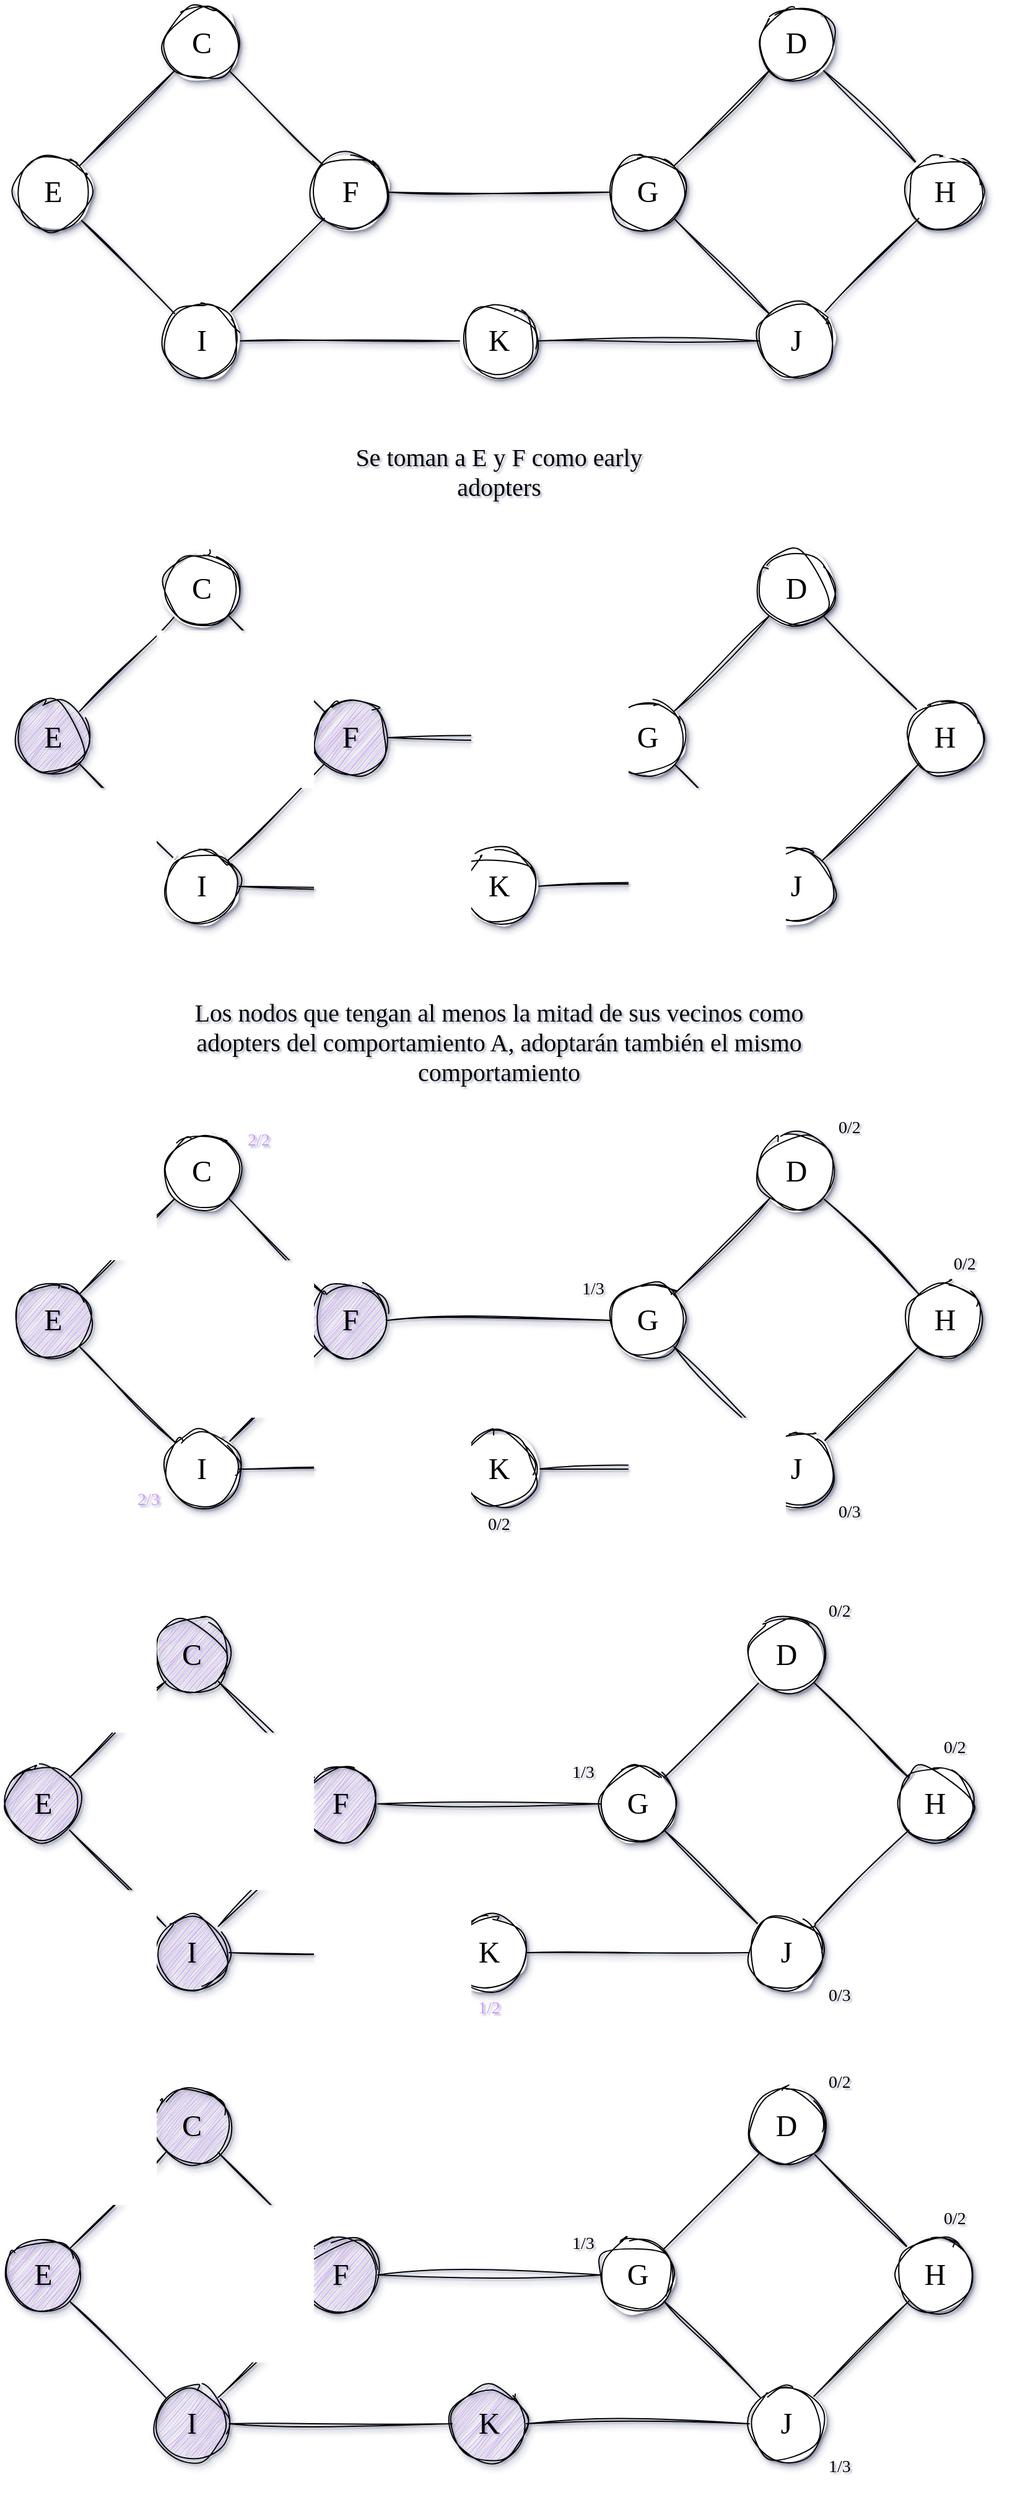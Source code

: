 <mxfile version="22.1.2" type="device">
  <diagram name="Página-1" id="o76QhtmDc2ZPnAEuJpZu">
    <mxGraphModel dx="1566" dy="931" grid="1" gridSize="10" guides="1" tooltips="1" connect="1" arrows="1" fold="1" page="1" pageScale="1" pageWidth="827" pageHeight="1169" math="0" shadow="1">
      <root>
        <mxCell id="0" />
        <mxCell id="1" parent="0" />
        <mxCell id="jt44Ivr5OsOSJa6Pg4p1-19" style="rounded=0;orthogonalLoop=1;jettySize=auto;html=1;exitX=1;exitY=1;exitDx=0;exitDy=0;entryX=0;entryY=0;entryDx=0;entryDy=0;endArrow=none;endFill=0;startArrow=none;startFill=0;shadow=1;sketch=1;curveFitting=1;jiggle=2;" edge="1" parent="1" source="jt44Ivr5OsOSJa6Pg4p1-1" target="jt44Ivr5OsOSJa6Pg4p1-4">
          <mxGeometry relative="1" as="geometry" />
        </mxCell>
        <mxCell id="jt44Ivr5OsOSJa6Pg4p1-1" value="E" style="ellipse;whiteSpace=wrap;html=1;aspect=fixed;fontFamily=Victor mono;fontSize=24;shadow=1;sketch=1;curveFitting=1;jiggle=2;" vertex="1" parent="1">
          <mxGeometry x="24" y="160" width="60" height="60" as="geometry" />
        </mxCell>
        <mxCell id="jt44Ivr5OsOSJa6Pg4p1-10" style="rounded=0;orthogonalLoop=1;jettySize=auto;html=1;exitX=1;exitY=0.5;exitDx=0;exitDy=0;endArrow=none;endFill=0;startArrow=none;startFill=0;shadow=1;sketch=1;curveFitting=1;jiggle=2;" edge="1" parent="1" source="jt44Ivr5OsOSJa6Pg4p1-2" target="jt44Ivr5OsOSJa6Pg4p1-5">
          <mxGeometry relative="1" as="geometry" />
        </mxCell>
        <mxCell id="jt44Ivr5OsOSJa6Pg4p1-17" style="rounded=0;orthogonalLoop=1;jettySize=auto;html=1;exitX=0;exitY=0;exitDx=0;exitDy=0;entryX=1;entryY=1;entryDx=0;entryDy=0;endArrow=none;endFill=0;startArrow=none;startFill=0;shadow=1;sketch=1;curveFitting=1;jiggle=2;" edge="1" parent="1" source="jt44Ivr5OsOSJa6Pg4p1-2" target="jt44Ivr5OsOSJa6Pg4p1-3">
          <mxGeometry relative="1" as="geometry" />
        </mxCell>
        <mxCell id="jt44Ivr5OsOSJa6Pg4p1-2" value="F" style="ellipse;whiteSpace=wrap;html=1;aspect=fixed;fontFamily=Victor mono;fontSize=24;shadow=1;sketch=1;curveFitting=1;jiggle=2;" vertex="1" parent="1">
          <mxGeometry x="264" y="160" width="60" height="60" as="geometry" />
        </mxCell>
        <mxCell id="jt44Ivr5OsOSJa6Pg4p1-18" style="rounded=0;orthogonalLoop=1;jettySize=auto;html=1;exitX=0;exitY=1;exitDx=0;exitDy=0;entryX=1;entryY=0;entryDx=0;entryDy=0;endArrow=none;endFill=0;startArrow=none;startFill=0;shadow=1;sketch=1;curveFitting=1;jiggle=2;" edge="1" parent="1" source="jt44Ivr5OsOSJa6Pg4p1-3" target="jt44Ivr5OsOSJa6Pg4p1-1">
          <mxGeometry relative="1" as="geometry" />
        </mxCell>
        <mxCell id="jt44Ivr5OsOSJa6Pg4p1-3" value="C" style="ellipse;whiteSpace=wrap;html=1;aspect=fixed;fontFamily=Victor mono;fontSize=24;shadow=1;sketch=1;curveFitting=1;jiggle=2;" vertex="1" parent="1">
          <mxGeometry x="144" y="40" width="60" height="60" as="geometry" />
        </mxCell>
        <mxCell id="jt44Ivr5OsOSJa6Pg4p1-11" style="rounded=0;orthogonalLoop=1;jettySize=auto;html=1;exitX=1;exitY=0.5;exitDx=0;exitDy=0;endArrow=none;endFill=0;startArrow=none;startFill=0;shadow=1;sketch=1;curveFitting=1;jiggle=2;" edge="1" parent="1" source="jt44Ivr5OsOSJa6Pg4p1-4" target="jt44Ivr5OsOSJa6Pg4p1-9">
          <mxGeometry relative="1" as="geometry" />
        </mxCell>
        <mxCell id="jt44Ivr5OsOSJa6Pg4p1-20" style="rounded=0;orthogonalLoop=1;jettySize=auto;html=1;exitX=1;exitY=0;exitDx=0;exitDy=0;entryX=0;entryY=1;entryDx=0;entryDy=0;endArrow=none;endFill=0;startArrow=none;startFill=0;shadow=1;sketch=1;curveFitting=1;jiggle=2;" edge="1" parent="1" source="jt44Ivr5OsOSJa6Pg4p1-4" target="jt44Ivr5OsOSJa6Pg4p1-2">
          <mxGeometry relative="1" as="geometry" />
        </mxCell>
        <mxCell id="jt44Ivr5OsOSJa6Pg4p1-4" value="I" style="ellipse;whiteSpace=wrap;html=1;aspect=fixed;fontFamily=Victor mono;fontSize=24;shadow=1;sketch=1;curveFitting=1;jiggle=2;" vertex="1" parent="1">
          <mxGeometry x="144" y="280" width="60" height="60" as="geometry" />
        </mxCell>
        <mxCell id="jt44Ivr5OsOSJa6Pg4p1-13" style="rounded=0;orthogonalLoop=1;jettySize=auto;html=1;exitX=1;exitY=1;exitDx=0;exitDy=0;entryX=0;entryY=0;entryDx=0;entryDy=0;endArrow=none;endFill=0;startArrow=none;startFill=0;shadow=1;sketch=1;curveFitting=1;jiggle=2;" edge="1" parent="1" source="jt44Ivr5OsOSJa6Pg4p1-5" target="jt44Ivr5OsOSJa6Pg4p1-8">
          <mxGeometry relative="1" as="geometry" />
        </mxCell>
        <mxCell id="jt44Ivr5OsOSJa6Pg4p1-5" value="G" style="ellipse;whiteSpace=wrap;html=1;aspect=fixed;fontFamily=Victor mono;fontSize=24;shadow=1;sketch=1;curveFitting=1;jiggle=2;" vertex="1" parent="1">
          <mxGeometry x="504" y="160" width="60" height="60" as="geometry" />
        </mxCell>
        <mxCell id="jt44Ivr5OsOSJa6Pg4p1-15" style="rounded=0;orthogonalLoop=1;jettySize=auto;html=1;exitX=0;exitY=0;exitDx=0;exitDy=0;entryX=1;entryY=1;entryDx=0;entryDy=0;endArrow=none;endFill=0;startArrow=none;startFill=0;shadow=1;sketch=1;curveFitting=1;jiggle=2;" edge="1" parent="1" source="jt44Ivr5OsOSJa6Pg4p1-6" target="jt44Ivr5OsOSJa6Pg4p1-7">
          <mxGeometry relative="1" as="geometry" />
        </mxCell>
        <mxCell id="jt44Ivr5OsOSJa6Pg4p1-6" value="H" style="ellipse;whiteSpace=wrap;html=1;aspect=fixed;fontFamily=Victor mono;fontSize=24;shadow=1;sketch=1;curveFitting=1;jiggle=2;" vertex="1" parent="1">
          <mxGeometry x="744" y="160" width="60" height="60" as="geometry" />
        </mxCell>
        <mxCell id="jt44Ivr5OsOSJa6Pg4p1-16" style="rounded=0;orthogonalLoop=1;jettySize=auto;html=1;exitX=0;exitY=1;exitDx=0;exitDy=0;entryX=1;entryY=0;entryDx=0;entryDy=0;endArrow=none;endFill=0;startArrow=none;startFill=0;shadow=1;sketch=1;curveFitting=1;jiggle=2;" edge="1" parent="1" source="jt44Ivr5OsOSJa6Pg4p1-7" target="jt44Ivr5OsOSJa6Pg4p1-5">
          <mxGeometry relative="1" as="geometry" />
        </mxCell>
        <mxCell id="jt44Ivr5OsOSJa6Pg4p1-7" value="D" style="ellipse;whiteSpace=wrap;html=1;aspect=fixed;fontFamily=Victor mono;fontSize=24;shadow=1;sketch=1;curveFitting=1;jiggle=2;" vertex="1" parent="1">
          <mxGeometry x="624" y="40" width="60" height="60" as="geometry" />
        </mxCell>
        <mxCell id="jt44Ivr5OsOSJa6Pg4p1-14" style="rounded=0;orthogonalLoop=1;jettySize=auto;html=1;exitX=1;exitY=0;exitDx=0;exitDy=0;entryX=0;entryY=1;entryDx=0;entryDy=0;endArrow=none;endFill=0;startArrow=none;startFill=0;shadow=1;sketch=1;curveFitting=1;jiggle=2;" edge="1" parent="1" source="jt44Ivr5OsOSJa6Pg4p1-8" target="jt44Ivr5OsOSJa6Pg4p1-6">
          <mxGeometry relative="1" as="geometry" />
        </mxCell>
        <mxCell id="jt44Ivr5OsOSJa6Pg4p1-8" value="J" style="ellipse;whiteSpace=wrap;html=1;aspect=fixed;fontFamily=Victor mono;fontSize=24;shadow=1;sketch=1;curveFitting=1;jiggle=2;" vertex="1" parent="1">
          <mxGeometry x="624" y="280" width="60" height="60" as="geometry" />
        </mxCell>
        <mxCell id="jt44Ivr5OsOSJa6Pg4p1-12" style="rounded=0;orthogonalLoop=1;jettySize=auto;html=1;exitX=1;exitY=0.5;exitDx=0;exitDy=0;entryX=0;entryY=0.5;entryDx=0;entryDy=0;endArrow=none;endFill=0;startArrow=none;startFill=0;shadow=1;sketch=1;curveFitting=1;jiggle=2;" edge="1" parent="1" source="jt44Ivr5OsOSJa6Pg4p1-9" target="jt44Ivr5OsOSJa6Pg4p1-8">
          <mxGeometry relative="1" as="geometry" />
        </mxCell>
        <mxCell id="jt44Ivr5OsOSJa6Pg4p1-9" value="K" style="ellipse;whiteSpace=wrap;html=1;aspect=fixed;fontFamily=Victor mono;fontSize=24;shadow=1;sketch=1;curveFitting=1;jiggle=2;" vertex="1" parent="1">
          <mxGeometry x="384" y="280" width="60" height="60" as="geometry" />
        </mxCell>
        <mxCell id="jt44Ivr5OsOSJa6Pg4p1-21" style="rounded=0;orthogonalLoop=1;jettySize=auto;html=1;exitX=1;exitY=1;exitDx=0;exitDy=0;entryX=0;entryY=0;entryDx=0;entryDy=0;endArrow=none;endFill=0;startArrow=none;startFill=0;shadow=1;sketch=1;curveFitting=1;jiggle=2;" edge="1" parent="1" source="jt44Ivr5OsOSJa6Pg4p1-22" target="jt44Ivr5OsOSJa6Pg4p1-30">
          <mxGeometry relative="1" as="geometry" />
        </mxCell>
        <mxCell id="jt44Ivr5OsOSJa6Pg4p1-22" value="E" style="ellipse;whiteSpace=wrap;html=1;aspect=fixed;fontFamily=Victor mono;fontSize=24;fillColor=#CC99FF;shadow=1;sketch=1;curveFitting=1;jiggle=2;" vertex="1" parent="1">
          <mxGeometry x="24" y="600" width="60" height="60" as="geometry" />
        </mxCell>
        <mxCell id="jt44Ivr5OsOSJa6Pg4p1-23" style="rounded=0;orthogonalLoop=1;jettySize=auto;html=1;exitX=1;exitY=0.5;exitDx=0;exitDy=0;endArrow=none;endFill=0;startArrow=none;startFill=0;shadow=1;sketch=1;curveFitting=1;jiggle=2;" edge="1" parent="1" source="jt44Ivr5OsOSJa6Pg4p1-25" target="jt44Ivr5OsOSJa6Pg4p1-32">
          <mxGeometry relative="1" as="geometry" />
        </mxCell>
        <mxCell id="jt44Ivr5OsOSJa6Pg4p1-24" style="rounded=0;orthogonalLoop=1;jettySize=auto;html=1;exitX=0;exitY=0;exitDx=0;exitDy=0;entryX=1;entryY=1;entryDx=0;entryDy=0;endArrow=none;endFill=0;startArrow=none;startFill=0;shadow=1;sketch=1;curveFitting=1;jiggle=2;" edge="1" parent="1" source="jt44Ivr5OsOSJa6Pg4p1-25" target="jt44Ivr5OsOSJa6Pg4p1-27">
          <mxGeometry relative="1" as="geometry" />
        </mxCell>
        <mxCell id="jt44Ivr5OsOSJa6Pg4p1-25" value="F" style="ellipse;whiteSpace=wrap;html=1;aspect=fixed;fontFamily=Victor mono;fontSize=24;fillColor=#CC99FF;shadow=1;sketch=1;curveFitting=1;jiggle=2;" vertex="1" parent="1">
          <mxGeometry x="264" y="600" width="60" height="60" as="geometry" />
        </mxCell>
        <mxCell id="jt44Ivr5OsOSJa6Pg4p1-26" style="rounded=0;orthogonalLoop=1;jettySize=auto;html=1;exitX=0;exitY=1;exitDx=0;exitDy=0;entryX=1;entryY=0;entryDx=0;entryDy=0;endArrow=none;endFill=0;startArrow=none;startFill=0;shadow=1;sketch=1;curveFitting=1;jiggle=2;" edge="1" parent="1" source="jt44Ivr5OsOSJa6Pg4p1-27" target="jt44Ivr5OsOSJa6Pg4p1-22">
          <mxGeometry relative="1" as="geometry" />
        </mxCell>
        <mxCell id="jt44Ivr5OsOSJa6Pg4p1-27" value="C" style="ellipse;whiteSpace=wrap;html=1;aspect=fixed;fontFamily=Victor mono;fontSize=24;shadow=1;sketch=1;curveFitting=1;jiggle=2;" vertex="1" parent="1">
          <mxGeometry x="144" y="480" width="60" height="60" as="geometry" />
        </mxCell>
        <mxCell id="jt44Ivr5OsOSJa6Pg4p1-28" style="rounded=0;orthogonalLoop=1;jettySize=auto;html=1;exitX=1;exitY=0.5;exitDx=0;exitDy=0;endArrow=none;endFill=0;startArrow=none;startFill=0;shadow=1;sketch=1;curveFitting=1;jiggle=2;" edge="1" parent="1" source="jt44Ivr5OsOSJa6Pg4p1-30" target="jt44Ivr5OsOSJa6Pg4p1-40">
          <mxGeometry relative="1" as="geometry" />
        </mxCell>
        <mxCell id="jt44Ivr5OsOSJa6Pg4p1-29" style="rounded=0;orthogonalLoop=1;jettySize=auto;html=1;exitX=1;exitY=0;exitDx=0;exitDy=0;entryX=0;entryY=1;entryDx=0;entryDy=0;endArrow=none;endFill=0;startArrow=none;startFill=0;shadow=1;sketch=1;curveFitting=1;jiggle=2;" edge="1" parent="1" source="jt44Ivr5OsOSJa6Pg4p1-30" target="jt44Ivr5OsOSJa6Pg4p1-25">
          <mxGeometry relative="1" as="geometry" />
        </mxCell>
        <mxCell id="jt44Ivr5OsOSJa6Pg4p1-30" value="I" style="ellipse;whiteSpace=wrap;html=1;aspect=fixed;fontFamily=Victor mono;fontSize=24;shadow=1;sketch=1;curveFitting=1;jiggle=2;" vertex="1" parent="1">
          <mxGeometry x="144" y="720" width="60" height="60" as="geometry" />
        </mxCell>
        <mxCell id="jt44Ivr5OsOSJa6Pg4p1-31" style="rounded=0;orthogonalLoop=1;jettySize=auto;html=1;exitX=1;exitY=1;exitDx=0;exitDy=0;entryX=0;entryY=0;entryDx=0;entryDy=0;endArrow=none;endFill=0;startArrow=none;startFill=0;shadow=1;sketch=1;curveFitting=1;jiggle=2;" edge="1" parent="1" source="jt44Ivr5OsOSJa6Pg4p1-32" target="jt44Ivr5OsOSJa6Pg4p1-38">
          <mxGeometry relative="1" as="geometry" />
        </mxCell>
        <mxCell id="jt44Ivr5OsOSJa6Pg4p1-32" value="G" style="ellipse;whiteSpace=wrap;html=1;aspect=fixed;fontFamily=Victor mono;fontSize=24;shadow=1;sketch=1;curveFitting=1;jiggle=2;" vertex="1" parent="1">
          <mxGeometry x="504" y="600" width="60" height="60" as="geometry" />
        </mxCell>
        <mxCell id="jt44Ivr5OsOSJa6Pg4p1-33" style="rounded=0;orthogonalLoop=1;jettySize=auto;html=1;exitX=0;exitY=0;exitDx=0;exitDy=0;entryX=1;entryY=1;entryDx=0;entryDy=0;endArrow=none;endFill=0;startArrow=none;startFill=0;shadow=1;sketch=1;curveFitting=1;jiggle=2;" edge="1" parent="1" source="jt44Ivr5OsOSJa6Pg4p1-34" target="jt44Ivr5OsOSJa6Pg4p1-36">
          <mxGeometry relative="1" as="geometry" />
        </mxCell>
        <mxCell id="jt44Ivr5OsOSJa6Pg4p1-34" value="H" style="ellipse;whiteSpace=wrap;html=1;aspect=fixed;fontFamily=Victor mono;fontSize=24;shadow=1;sketch=1;curveFitting=1;jiggle=2;" vertex="1" parent="1">
          <mxGeometry x="744" y="600" width="60" height="60" as="geometry" />
        </mxCell>
        <mxCell id="jt44Ivr5OsOSJa6Pg4p1-35" style="rounded=0;orthogonalLoop=1;jettySize=auto;html=1;exitX=0;exitY=1;exitDx=0;exitDy=0;entryX=1;entryY=0;entryDx=0;entryDy=0;endArrow=none;endFill=0;startArrow=none;startFill=0;shadow=1;sketch=1;curveFitting=1;jiggle=2;" edge="1" parent="1" source="jt44Ivr5OsOSJa6Pg4p1-36" target="jt44Ivr5OsOSJa6Pg4p1-32">
          <mxGeometry relative="1" as="geometry" />
        </mxCell>
        <mxCell id="jt44Ivr5OsOSJa6Pg4p1-36" value="D" style="ellipse;whiteSpace=wrap;html=1;aspect=fixed;fontFamily=Victor mono;fontSize=24;shadow=1;sketch=1;curveFitting=1;jiggle=2;" vertex="1" parent="1">
          <mxGeometry x="624" y="480" width="60" height="60" as="geometry" />
        </mxCell>
        <mxCell id="jt44Ivr5OsOSJa6Pg4p1-37" style="rounded=0;orthogonalLoop=1;jettySize=auto;html=1;exitX=1;exitY=0;exitDx=0;exitDy=0;entryX=0;entryY=1;entryDx=0;entryDy=0;endArrow=none;endFill=0;startArrow=none;startFill=0;shadow=1;sketch=1;curveFitting=1;jiggle=2;" edge="1" parent="1" source="jt44Ivr5OsOSJa6Pg4p1-38" target="jt44Ivr5OsOSJa6Pg4p1-34">
          <mxGeometry relative="1" as="geometry" />
        </mxCell>
        <mxCell id="jt44Ivr5OsOSJa6Pg4p1-38" value="J" style="ellipse;whiteSpace=wrap;html=1;aspect=fixed;fontFamily=Victor mono;fontSize=24;shadow=1;sketch=1;curveFitting=1;jiggle=2;" vertex="1" parent="1">
          <mxGeometry x="624" y="720" width="60" height="60" as="geometry" />
        </mxCell>
        <mxCell id="jt44Ivr5OsOSJa6Pg4p1-39" style="rounded=0;orthogonalLoop=1;jettySize=auto;html=1;exitX=1;exitY=0.5;exitDx=0;exitDy=0;entryX=0;entryY=0.5;entryDx=0;entryDy=0;endArrow=none;endFill=0;startArrow=none;startFill=0;shadow=1;sketch=1;curveFitting=1;jiggle=2;" edge="1" parent="1" source="jt44Ivr5OsOSJa6Pg4p1-40" target="jt44Ivr5OsOSJa6Pg4p1-38">
          <mxGeometry relative="1" as="geometry" />
        </mxCell>
        <mxCell id="jt44Ivr5OsOSJa6Pg4p1-40" value="K" style="ellipse;whiteSpace=wrap;html=1;aspect=fixed;fontFamily=Victor mono;fontSize=24;shadow=1;sketch=1;curveFitting=1;jiggle=2;" vertex="1" parent="1">
          <mxGeometry x="384" y="720" width="60" height="60" as="geometry" />
        </mxCell>
        <mxCell id="jt44Ivr5OsOSJa6Pg4p1-41" value="Se toman a E y F como early adopters" style="text;html=1;strokeColor=none;fillColor=none;align=center;verticalAlign=middle;whiteSpace=wrap;rounded=0;fontFamily=Victor mono;fontSize=20;shadow=1;sketch=1;curveFitting=1;jiggle=2;" vertex="1" parent="1">
          <mxGeometry x="284" y="400" width="260" height="30" as="geometry" />
        </mxCell>
        <mxCell id="jt44Ivr5OsOSJa6Pg4p1-42" value="Los nodos que tengan al menos la mitad de sus vecinos como adopters del comportamiento A, adoptarán también el mismo comportamiento" style="text;html=1;strokeColor=none;fillColor=none;align=center;verticalAlign=middle;whiteSpace=wrap;rounded=0;fontFamily=Victor mono;fontSize=20;shadow=1;sketch=1;curveFitting=1;jiggle=2;" vertex="1" parent="1">
          <mxGeometry x="161" y="860" width="506" height="30" as="geometry" />
        </mxCell>
        <mxCell id="jt44Ivr5OsOSJa6Pg4p1-43" style="rounded=0;orthogonalLoop=1;jettySize=auto;html=1;exitX=1;exitY=1;exitDx=0;exitDy=0;entryX=0;entryY=0;entryDx=0;entryDy=0;endArrow=none;endFill=0;startArrow=none;startFill=0;shadow=1;sketch=1;curveFitting=1;jiggle=2;" edge="1" parent="1" source="jt44Ivr5OsOSJa6Pg4p1-44" target="jt44Ivr5OsOSJa6Pg4p1-52">
          <mxGeometry relative="1" as="geometry" />
        </mxCell>
        <mxCell id="jt44Ivr5OsOSJa6Pg4p1-44" value="E" style="ellipse;whiteSpace=wrap;html=1;aspect=fixed;fontFamily=Victor mono;fontSize=24;fillColor=#CC99FF;shadow=1;sketch=1;curveFitting=1;jiggle=2;" vertex="1" parent="1">
          <mxGeometry x="24" y="1070" width="60" height="60" as="geometry" />
        </mxCell>
        <mxCell id="jt44Ivr5OsOSJa6Pg4p1-45" style="rounded=0;orthogonalLoop=1;jettySize=auto;html=1;exitX=1;exitY=0.5;exitDx=0;exitDy=0;endArrow=none;endFill=0;startArrow=none;startFill=0;shadow=1;sketch=1;curveFitting=1;jiggle=2;" edge="1" parent="1" source="jt44Ivr5OsOSJa6Pg4p1-47" target="jt44Ivr5OsOSJa6Pg4p1-54">
          <mxGeometry relative="1" as="geometry" />
        </mxCell>
        <mxCell id="jt44Ivr5OsOSJa6Pg4p1-46" style="rounded=0;orthogonalLoop=1;jettySize=auto;html=1;exitX=0;exitY=0;exitDx=0;exitDy=0;entryX=1;entryY=1;entryDx=0;entryDy=0;endArrow=none;endFill=0;startArrow=none;startFill=0;shadow=1;sketch=1;curveFitting=1;jiggle=2;" edge="1" parent="1" source="jt44Ivr5OsOSJa6Pg4p1-47" target="jt44Ivr5OsOSJa6Pg4p1-49">
          <mxGeometry relative="1" as="geometry" />
        </mxCell>
        <mxCell id="jt44Ivr5OsOSJa6Pg4p1-47" value="F" style="ellipse;whiteSpace=wrap;html=1;aspect=fixed;fontFamily=Victor mono;fontSize=24;fillColor=#CC99FF;shadow=1;sketch=1;curveFitting=1;jiggle=2;" vertex="1" parent="1">
          <mxGeometry x="264" y="1070" width="60" height="60" as="geometry" />
        </mxCell>
        <mxCell id="jt44Ivr5OsOSJa6Pg4p1-48" style="rounded=0;orthogonalLoop=1;jettySize=auto;html=1;exitX=0;exitY=1;exitDx=0;exitDy=0;entryX=1;entryY=0;entryDx=0;entryDy=0;endArrow=none;endFill=0;startArrow=none;startFill=0;shadow=1;sketch=1;curveFitting=1;jiggle=2;" edge="1" parent="1" source="jt44Ivr5OsOSJa6Pg4p1-49" target="jt44Ivr5OsOSJa6Pg4p1-44">
          <mxGeometry relative="1" as="geometry" />
        </mxCell>
        <mxCell id="jt44Ivr5OsOSJa6Pg4p1-49" value="C" style="ellipse;whiteSpace=wrap;html=1;aspect=fixed;fontFamily=Victor mono;fontSize=24;fillColor=default;shadow=1;sketch=1;curveFitting=1;jiggle=2;" vertex="1" parent="1">
          <mxGeometry x="144" y="950" width="60" height="60" as="geometry" />
        </mxCell>
        <mxCell id="jt44Ivr5OsOSJa6Pg4p1-50" style="rounded=0;orthogonalLoop=1;jettySize=auto;html=1;exitX=1;exitY=0.5;exitDx=0;exitDy=0;endArrow=none;endFill=0;startArrow=none;startFill=0;shadow=1;sketch=1;curveFitting=1;jiggle=2;" edge="1" parent="1" source="jt44Ivr5OsOSJa6Pg4p1-52" target="jt44Ivr5OsOSJa6Pg4p1-62">
          <mxGeometry relative="1" as="geometry" />
        </mxCell>
        <mxCell id="jt44Ivr5OsOSJa6Pg4p1-51" style="rounded=0;orthogonalLoop=1;jettySize=auto;html=1;exitX=1;exitY=0;exitDx=0;exitDy=0;entryX=0;entryY=1;entryDx=0;entryDy=0;endArrow=none;endFill=0;startArrow=none;startFill=0;shadow=1;sketch=1;curveFitting=1;jiggle=2;" edge="1" parent="1" source="jt44Ivr5OsOSJa6Pg4p1-52" target="jt44Ivr5OsOSJa6Pg4p1-47">
          <mxGeometry relative="1" as="geometry" />
        </mxCell>
        <mxCell id="jt44Ivr5OsOSJa6Pg4p1-52" value="I" style="ellipse;whiteSpace=wrap;html=1;aspect=fixed;fontFamily=Victor mono;fontSize=24;fillColor=default;shadow=1;sketch=1;curveFitting=1;jiggle=2;" vertex="1" parent="1">
          <mxGeometry x="144" y="1190" width="60" height="60" as="geometry" />
        </mxCell>
        <mxCell id="jt44Ivr5OsOSJa6Pg4p1-53" style="rounded=0;orthogonalLoop=1;jettySize=auto;html=1;exitX=1;exitY=1;exitDx=0;exitDy=0;entryX=0;entryY=0;entryDx=0;entryDy=0;endArrow=none;endFill=0;startArrow=none;startFill=0;shadow=1;sketch=1;curveFitting=1;jiggle=2;" edge="1" parent="1" source="jt44Ivr5OsOSJa6Pg4p1-54" target="jt44Ivr5OsOSJa6Pg4p1-60">
          <mxGeometry relative="1" as="geometry" />
        </mxCell>
        <mxCell id="jt44Ivr5OsOSJa6Pg4p1-54" value="G" style="ellipse;whiteSpace=wrap;html=1;aspect=fixed;fontFamily=Victor mono;fontSize=24;shadow=1;sketch=1;curveFitting=1;jiggle=2;" vertex="1" parent="1">
          <mxGeometry x="504" y="1070" width="60" height="60" as="geometry" />
        </mxCell>
        <mxCell id="jt44Ivr5OsOSJa6Pg4p1-55" style="rounded=0;orthogonalLoop=1;jettySize=auto;html=1;exitX=0;exitY=0;exitDx=0;exitDy=0;entryX=1;entryY=1;entryDx=0;entryDy=0;endArrow=none;endFill=0;startArrow=none;startFill=0;shadow=1;sketch=1;curveFitting=1;jiggle=2;" edge="1" parent="1" source="jt44Ivr5OsOSJa6Pg4p1-56" target="jt44Ivr5OsOSJa6Pg4p1-58">
          <mxGeometry relative="1" as="geometry" />
        </mxCell>
        <mxCell id="jt44Ivr5OsOSJa6Pg4p1-56" value="H" style="ellipse;whiteSpace=wrap;html=1;aspect=fixed;fontFamily=Victor mono;fontSize=24;shadow=1;sketch=1;curveFitting=1;jiggle=2;" vertex="1" parent="1">
          <mxGeometry x="744" y="1070" width="60" height="60" as="geometry" />
        </mxCell>
        <mxCell id="jt44Ivr5OsOSJa6Pg4p1-57" style="rounded=0;orthogonalLoop=1;jettySize=auto;html=1;exitX=0;exitY=1;exitDx=0;exitDy=0;entryX=1;entryY=0;entryDx=0;entryDy=0;endArrow=none;endFill=0;startArrow=none;startFill=0;shadow=1;sketch=1;curveFitting=1;jiggle=2;" edge="1" parent="1" source="jt44Ivr5OsOSJa6Pg4p1-58" target="jt44Ivr5OsOSJa6Pg4p1-54">
          <mxGeometry relative="1" as="geometry" />
        </mxCell>
        <mxCell id="jt44Ivr5OsOSJa6Pg4p1-58" value="D" style="ellipse;whiteSpace=wrap;html=1;aspect=fixed;fontFamily=Victor mono;fontSize=24;shadow=1;sketch=1;curveFitting=1;jiggle=2;" vertex="1" parent="1">
          <mxGeometry x="624" y="950" width="60" height="60" as="geometry" />
        </mxCell>
        <mxCell id="jt44Ivr5OsOSJa6Pg4p1-59" style="rounded=0;orthogonalLoop=1;jettySize=auto;html=1;exitX=1;exitY=0;exitDx=0;exitDy=0;entryX=0;entryY=1;entryDx=0;entryDy=0;endArrow=none;endFill=0;startArrow=none;startFill=0;shadow=1;sketch=1;curveFitting=1;jiggle=2;" edge="1" parent="1" source="jt44Ivr5OsOSJa6Pg4p1-60" target="jt44Ivr5OsOSJa6Pg4p1-56">
          <mxGeometry relative="1" as="geometry" />
        </mxCell>
        <mxCell id="jt44Ivr5OsOSJa6Pg4p1-60" value="J" style="ellipse;whiteSpace=wrap;html=1;aspect=fixed;fontFamily=Victor mono;fontSize=24;shadow=1;sketch=1;curveFitting=1;jiggle=2;" vertex="1" parent="1">
          <mxGeometry x="624" y="1190" width="60" height="60" as="geometry" />
        </mxCell>
        <mxCell id="jt44Ivr5OsOSJa6Pg4p1-61" style="rounded=0;orthogonalLoop=1;jettySize=auto;html=1;exitX=1;exitY=0.5;exitDx=0;exitDy=0;entryX=0;entryY=0.5;entryDx=0;entryDy=0;endArrow=none;endFill=0;startArrow=none;startFill=0;shadow=1;sketch=1;curveFitting=1;jiggle=2;" edge="1" parent="1" source="jt44Ivr5OsOSJa6Pg4p1-62" target="jt44Ivr5OsOSJa6Pg4p1-60">
          <mxGeometry relative="1" as="geometry" />
        </mxCell>
        <mxCell id="jt44Ivr5OsOSJa6Pg4p1-62" value="K" style="ellipse;whiteSpace=wrap;html=1;aspect=fixed;fontFamily=Victor mono;fontSize=24;shadow=1;sketch=1;curveFitting=1;jiggle=2;" vertex="1" parent="1">
          <mxGeometry x="384" y="1190" width="60" height="60" as="geometry" />
        </mxCell>
        <mxCell id="jt44Ivr5OsOSJa6Pg4p1-63" value="2/2" style="text;html=1;strokeColor=none;fillColor=none;align=center;verticalAlign=middle;whiteSpace=wrap;rounded=0;fontFamily=Victor mono;fontSize=14;fontColor=#CC99FF;shadow=1;sketch=1;curveFitting=1;jiggle=2;" vertex="1" parent="1">
          <mxGeometry x="190" y="940" width="60" height="30" as="geometry" />
        </mxCell>
        <mxCell id="jt44Ivr5OsOSJa6Pg4p1-84" value="2/3" style="text;html=1;strokeColor=none;fillColor=none;align=center;verticalAlign=middle;whiteSpace=wrap;rounded=0;fontFamily=Victor mono;fontSize=14;fontColor=#CC99FF;shadow=1;sketch=1;curveFitting=1;jiggle=2;" vertex="1" parent="1">
          <mxGeometry x="101" y="1230" width="60" height="30" as="geometry" />
        </mxCell>
        <mxCell id="jt44Ivr5OsOSJa6Pg4p1-85" value="1/3" style="text;html=1;strokeColor=none;fillColor=none;align=center;verticalAlign=middle;whiteSpace=wrap;rounded=0;fontFamily=Victor mono;fontSize=14;shadow=1;sketch=1;curveFitting=1;jiggle=2;" vertex="1" parent="1">
          <mxGeometry x="460" y="1060" width="60" height="30" as="geometry" />
        </mxCell>
        <mxCell id="jt44Ivr5OsOSJa6Pg4p1-86" value="0/2" style="text;html=1;strokeColor=none;fillColor=none;align=center;verticalAlign=middle;whiteSpace=wrap;rounded=0;fontFamily=Victor mono;fontSize=14;shadow=1;sketch=1;curveFitting=1;jiggle=2;" vertex="1" parent="1">
          <mxGeometry x="384" y="1250" width="60" height="30" as="geometry" />
        </mxCell>
        <mxCell id="jt44Ivr5OsOSJa6Pg4p1-87" value="0/3" style="text;html=1;strokeColor=none;fillColor=none;align=center;verticalAlign=middle;whiteSpace=wrap;rounded=0;fontFamily=Victor mono;fontSize=14;shadow=1;sketch=1;curveFitting=1;jiggle=2;" vertex="1" parent="1">
          <mxGeometry x="667" y="1240" width="60" height="30" as="geometry" />
        </mxCell>
        <mxCell id="jt44Ivr5OsOSJa6Pg4p1-88" value="0/2" style="text;html=1;strokeColor=none;fillColor=none;align=center;verticalAlign=middle;whiteSpace=wrap;rounded=0;fontFamily=Victor mono;fontSize=14;shadow=1;sketch=1;curveFitting=1;jiggle=2;" vertex="1" parent="1">
          <mxGeometry x="667" y="930" width="60" height="30" as="geometry" />
        </mxCell>
        <mxCell id="jt44Ivr5OsOSJa6Pg4p1-89" value="0/2" style="text;html=1;strokeColor=none;fillColor=none;align=center;verticalAlign=middle;whiteSpace=wrap;rounded=0;fontFamily=Victor mono;fontSize=14;shadow=1;sketch=1;curveFitting=1;jiggle=2;" vertex="1" parent="1">
          <mxGeometry x="760" y="1040" width="60" height="30" as="geometry" />
        </mxCell>
        <mxCell id="jt44Ivr5OsOSJa6Pg4p1-90" style="rounded=0;orthogonalLoop=1;jettySize=auto;html=1;exitX=1;exitY=1;exitDx=0;exitDy=0;entryX=0;entryY=0;entryDx=0;entryDy=0;endArrow=none;endFill=0;startArrow=none;startFill=0;shadow=1;sketch=1;curveFitting=1;jiggle=2;" edge="1" parent="1" source="jt44Ivr5OsOSJa6Pg4p1-91" target="jt44Ivr5OsOSJa6Pg4p1-99">
          <mxGeometry relative="1" as="geometry" />
        </mxCell>
        <mxCell id="jt44Ivr5OsOSJa6Pg4p1-91" value="E" style="ellipse;whiteSpace=wrap;html=1;aspect=fixed;fontFamily=Victor mono;fontSize=24;fillColor=#CC99FF;shadow=1;sketch=1;curveFitting=1;jiggle=2;" vertex="1" parent="1">
          <mxGeometry x="16" y="1460" width="60" height="60" as="geometry" />
        </mxCell>
        <mxCell id="jt44Ivr5OsOSJa6Pg4p1-92" style="rounded=0;orthogonalLoop=1;jettySize=auto;html=1;exitX=1;exitY=0.5;exitDx=0;exitDy=0;endArrow=none;endFill=0;startArrow=none;startFill=0;shadow=1;sketch=1;curveFitting=1;jiggle=2;" edge="1" parent="1" source="jt44Ivr5OsOSJa6Pg4p1-94" target="jt44Ivr5OsOSJa6Pg4p1-101">
          <mxGeometry relative="1" as="geometry" />
        </mxCell>
        <mxCell id="jt44Ivr5OsOSJa6Pg4p1-93" style="rounded=0;orthogonalLoop=1;jettySize=auto;html=1;exitX=0;exitY=0;exitDx=0;exitDy=0;entryX=1;entryY=1;entryDx=0;entryDy=0;endArrow=none;endFill=0;startArrow=none;startFill=0;shadow=1;sketch=1;curveFitting=1;jiggle=2;" edge="1" parent="1" source="jt44Ivr5OsOSJa6Pg4p1-94" target="jt44Ivr5OsOSJa6Pg4p1-96">
          <mxGeometry relative="1" as="geometry" />
        </mxCell>
        <mxCell id="jt44Ivr5OsOSJa6Pg4p1-94" value="F" style="ellipse;whiteSpace=wrap;html=1;aspect=fixed;fontFamily=Victor mono;fontSize=24;fillColor=#CC99FF;shadow=1;sketch=1;curveFitting=1;jiggle=2;" vertex="1" parent="1">
          <mxGeometry x="256" y="1460" width="60" height="60" as="geometry" />
        </mxCell>
        <mxCell id="jt44Ivr5OsOSJa6Pg4p1-95" style="rounded=0;orthogonalLoop=1;jettySize=auto;html=1;exitX=0;exitY=1;exitDx=0;exitDy=0;entryX=1;entryY=0;entryDx=0;entryDy=0;endArrow=none;endFill=0;startArrow=none;startFill=0;shadow=1;sketch=1;curveFitting=1;jiggle=2;" edge="1" parent="1" source="jt44Ivr5OsOSJa6Pg4p1-96" target="jt44Ivr5OsOSJa6Pg4p1-91">
          <mxGeometry relative="1" as="geometry" />
        </mxCell>
        <mxCell id="jt44Ivr5OsOSJa6Pg4p1-96" value="C" style="ellipse;whiteSpace=wrap;html=1;aspect=fixed;fontFamily=Victor mono;fontSize=24;fillColor=#CC99FF;shadow=1;sketch=1;curveFitting=1;jiggle=2;" vertex="1" parent="1">
          <mxGeometry x="136" y="1340" width="60" height="60" as="geometry" />
        </mxCell>
        <mxCell id="jt44Ivr5OsOSJa6Pg4p1-97" style="rounded=0;orthogonalLoop=1;jettySize=auto;html=1;exitX=1;exitY=0.5;exitDx=0;exitDy=0;endArrow=none;endFill=0;startArrow=none;startFill=0;shadow=1;sketch=1;curveFitting=1;jiggle=2;" edge="1" parent="1" source="jt44Ivr5OsOSJa6Pg4p1-99" target="jt44Ivr5OsOSJa6Pg4p1-109">
          <mxGeometry relative="1" as="geometry" />
        </mxCell>
        <mxCell id="jt44Ivr5OsOSJa6Pg4p1-98" style="rounded=0;orthogonalLoop=1;jettySize=auto;html=1;exitX=1;exitY=0;exitDx=0;exitDy=0;entryX=0;entryY=1;entryDx=0;entryDy=0;endArrow=none;endFill=0;startArrow=none;startFill=0;shadow=1;sketch=1;curveFitting=1;jiggle=2;" edge="1" parent="1" source="jt44Ivr5OsOSJa6Pg4p1-99" target="jt44Ivr5OsOSJa6Pg4p1-94">
          <mxGeometry relative="1" as="geometry" />
        </mxCell>
        <mxCell id="jt44Ivr5OsOSJa6Pg4p1-99" value="I" style="ellipse;whiteSpace=wrap;html=1;aspect=fixed;fontFamily=Victor mono;fontSize=24;fillColor=#CC99FF;shadow=1;sketch=1;curveFitting=1;jiggle=2;" vertex="1" parent="1">
          <mxGeometry x="136" y="1580" width="60" height="60" as="geometry" />
        </mxCell>
        <mxCell id="jt44Ivr5OsOSJa6Pg4p1-100" style="rounded=0;orthogonalLoop=1;jettySize=auto;html=1;exitX=1;exitY=1;exitDx=0;exitDy=0;entryX=0;entryY=0;entryDx=0;entryDy=0;endArrow=none;endFill=0;startArrow=none;startFill=0;shadow=1;sketch=1;curveFitting=1;jiggle=2;" edge="1" parent="1" source="jt44Ivr5OsOSJa6Pg4p1-101" target="jt44Ivr5OsOSJa6Pg4p1-107">
          <mxGeometry relative="1" as="geometry" />
        </mxCell>
        <mxCell id="jt44Ivr5OsOSJa6Pg4p1-101" value="G" style="ellipse;whiteSpace=wrap;html=1;aspect=fixed;fontFamily=Victor mono;fontSize=24;shadow=1;sketch=1;curveFitting=1;jiggle=2;" vertex="1" parent="1">
          <mxGeometry x="496" y="1460" width="60" height="60" as="geometry" />
        </mxCell>
        <mxCell id="jt44Ivr5OsOSJa6Pg4p1-102" style="rounded=0;orthogonalLoop=1;jettySize=auto;html=1;exitX=0;exitY=0;exitDx=0;exitDy=0;entryX=1;entryY=1;entryDx=0;entryDy=0;endArrow=none;endFill=0;startArrow=none;startFill=0;shadow=1;sketch=1;curveFitting=1;jiggle=2;" edge="1" parent="1" source="jt44Ivr5OsOSJa6Pg4p1-103" target="jt44Ivr5OsOSJa6Pg4p1-105">
          <mxGeometry relative="1" as="geometry" />
        </mxCell>
        <mxCell id="jt44Ivr5OsOSJa6Pg4p1-103" value="H" style="ellipse;whiteSpace=wrap;html=1;aspect=fixed;fontFamily=Victor mono;fontSize=24;shadow=1;sketch=1;curveFitting=1;jiggle=2;" vertex="1" parent="1">
          <mxGeometry x="736" y="1460" width="60" height="60" as="geometry" />
        </mxCell>
        <mxCell id="jt44Ivr5OsOSJa6Pg4p1-104" style="rounded=0;orthogonalLoop=1;jettySize=auto;html=1;exitX=0;exitY=1;exitDx=0;exitDy=0;entryX=1;entryY=0;entryDx=0;entryDy=0;endArrow=none;endFill=0;startArrow=none;startFill=0;shadow=1;sketch=1;curveFitting=1;jiggle=2;" edge="1" parent="1" source="jt44Ivr5OsOSJa6Pg4p1-105" target="jt44Ivr5OsOSJa6Pg4p1-101">
          <mxGeometry relative="1" as="geometry" />
        </mxCell>
        <mxCell id="jt44Ivr5OsOSJa6Pg4p1-105" value="D" style="ellipse;whiteSpace=wrap;html=1;aspect=fixed;fontFamily=Victor mono;fontSize=24;shadow=1;sketch=1;curveFitting=1;jiggle=2;" vertex="1" parent="1">
          <mxGeometry x="616" y="1340" width="60" height="60" as="geometry" />
        </mxCell>
        <mxCell id="jt44Ivr5OsOSJa6Pg4p1-106" style="rounded=0;orthogonalLoop=1;jettySize=auto;html=1;exitX=1;exitY=0;exitDx=0;exitDy=0;entryX=0;entryY=1;entryDx=0;entryDy=0;endArrow=none;endFill=0;startArrow=none;startFill=0;shadow=1;sketch=1;curveFitting=1;jiggle=2;" edge="1" parent="1" source="jt44Ivr5OsOSJa6Pg4p1-107" target="jt44Ivr5OsOSJa6Pg4p1-103">
          <mxGeometry relative="1" as="geometry" />
        </mxCell>
        <mxCell id="jt44Ivr5OsOSJa6Pg4p1-107" value="J" style="ellipse;whiteSpace=wrap;html=1;aspect=fixed;fontFamily=Victor mono;fontSize=24;shadow=1;sketch=1;curveFitting=1;jiggle=2;" vertex="1" parent="1">
          <mxGeometry x="616" y="1580" width="60" height="60" as="geometry" />
        </mxCell>
        <mxCell id="jt44Ivr5OsOSJa6Pg4p1-108" style="rounded=0;orthogonalLoop=1;jettySize=auto;html=1;exitX=1;exitY=0.5;exitDx=0;exitDy=0;entryX=0;entryY=0.5;entryDx=0;entryDy=0;endArrow=none;endFill=0;startArrow=none;startFill=0;shadow=1;sketch=1;curveFitting=1;jiggle=2;" edge="1" parent="1" source="jt44Ivr5OsOSJa6Pg4p1-109" target="jt44Ivr5OsOSJa6Pg4p1-107">
          <mxGeometry relative="1" as="geometry" />
        </mxCell>
        <mxCell id="jt44Ivr5OsOSJa6Pg4p1-109" value="K" style="ellipse;whiteSpace=wrap;html=1;aspect=fixed;fontFamily=Victor mono;fontSize=24;shadow=1;sketch=1;curveFitting=1;jiggle=2;" vertex="1" parent="1">
          <mxGeometry x="376" y="1580" width="60" height="60" as="geometry" />
        </mxCell>
        <mxCell id="jt44Ivr5OsOSJa6Pg4p1-112" value="1/3" style="text;html=1;strokeColor=none;fillColor=none;align=center;verticalAlign=middle;whiteSpace=wrap;rounded=0;fontFamily=Victor mono;fontSize=14;shadow=1;sketch=1;curveFitting=1;jiggle=2;" vertex="1" parent="1">
          <mxGeometry x="452" y="1450" width="60" height="30" as="geometry" />
        </mxCell>
        <mxCell id="jt44Ivr5OsOSJa6Pg4p1-113" value="1/2" style="text;html=1;strokeColor=none;fillColor=none;align=center;verticalAlign=middle;whiteSpace=wrap;rounded=0;fontFamily=Victor mono;fontSize=14;fontColor=#CC99FF;shadow=1;sketch=1;curveFitting=1;jiggle=2;" vertex="1" parent="1">
          <mxGeometry x="376" y="1640" width="60" height="30" as="geometry" />
        </mxCell>
        <mxCell id="jt44Ivr5OsOSJa6Pg4p1-114" value="0/3" style="text;html=1;strokeColor=none;fillColor=none;align=center;verticalAlign=middle;whiteSpace=wrap;rounded=0;fontFamily=Victor mono;fontSize=14;shadow=1;sketch=1;curveFitting=1;jiggle=2;" vertex="1" parent="1">
          <mxGeometry x="659" y="1630" width="60" height="30" as="geometry" />
        </mxCell>
        <mxCell id="jt44Ivr5OsOSJa6Pg4p1-115" value="0/2" style="text;html=1;strokeColor=none;fillColor=none;align=center;verticalAlign=middle;whiteSpace=wrap;rounded=0;fontFamily=Victor mono;fontSize=14;shadow=1;sketch=1;curveFitting=1;jiggle=2;" vertex="1" parent="1">
          <mxGeometry x="659" y="1320" width="60" height="30" as="geometry" />
        </mxCell>
        <mxCell id="jt44Ivr5OsOSJa6Pg4p1-116" value="0/2" style="text;html=1;strokeColor=none;fillColor=none;align=center;verticalAlign=middle;whiteSpace=wrap;rounded=0;fontFamily=Victor mono;fontSize=14;shadow=1;sketch=1;curveFitting=1;jiggle=2;" vertex="1" parent="1">
          <mxGeometry x="752" y="1430" width="60" height="30" as="geometry" />
        </mxCell>
        <mxCell id="jt44Ivr5OsOSJa6Pg4p1-117" style="rounded=0;orthogonalLoop=1;jettySize=auto;html=1;exitX=1;exitY=1;exitDx=0;exitDy=0;entryX=0;entryY=0;entryDx=0;entryDy=0;endArrow=none;endFill=0;startArrow=none;startFill=0;shadow=1;sketch=1;curveFitting=1;jiggle=2;" edge="1" parent="1" source="jt44Ivr5OsOSJa6Pg4p1-118" target="jt44Ivr5OsOSJa6Pg4p1-126">
          <mxGeometry relative="1" as="geometry" />
        </mxCell>
        <mxCell id="jt44Ivr5OsOSJa6Pg4p1-118" value="E" style="ellipse;whiteSpace=wrap;html=1;aspect=fixed;fontFamily=Victor mono;fontSize=24;fillColor=#CC99FF;shadow=1;sketch=1;curveFitting=1;jiggle=2;" vertex="1" parent="1">
          <mxGeometry x="16" y="1840" width="60" height="60" as="geometry" />
        </mxCell>
        <mxCell id="jt44Ivr5OsOSJa6Pg4p1-119" style="rounded=0;orthogonalLoop=1;jettySize=auto;html=1;exitX=1;exitY=0.5;exitDx=0;exitDy=0;endArrow=none;endFill=0;startArrow=none;startFill=0;shadow=1;sketch=1;curveFitting=1;jiggle=2;" edge="1" parent="1" source="jt44Ivr5OsOSJa6Pg4p1-121" target="jt44Ivr5OsOSJa6Pg4p1-128">
          <mxGeometry relative="1" as="geometry" />
        </mxCell>
        <mxCell id="jt44Ivr5OsOSJa6Pg4p1-120" style="rounded=0;orthogonalLoop=1;jettySize=auto;html=1;exitX=0;exitY=0;exitDx=0;exitDy=0;entryX=1;entryY=1;entryDx=0;entryDy=0;endArrow=none;endFill=0;startArrow=none;startFill=0;shadow=1;sketch=1;curveFitting=1;jiggle=2;" edge="1" parent="1" source="jt44Ivr5OsOSJa6Pg4p1-121" target="jt44Ivr5OsOSJa6Pg4p1-123">
          <mxGeometry relative="1" as="geometry" />
        </mxCell>
        <mxCell id="jt44Ivr5OsOSJa6Pg4p1-121" value="F" style="ellipse;whiteSpace=wrap;html=1;aspect=fixed;fontFamily=Victor mono;fontSize=24;fillColor=#CC99FF;shadow=1;sketch=1;curveFitting=1;jiggle=2;" vertex="1" parent="1">
          <mxGeometry x="256" y="1840" width="60" height="60" as="geometry" />
        </mxCell>
        <mxCell id="jt44Ivr5OsOSJa6Pg4p1-122" style="rounded=0;orthogonalLoop=1;jettySize=auto;html=1;exitX=0;exitY=1;exitDx=0;exitDy=0;entryX=1;entryY=0;entryDx=0;entryDy=0;endArrow=none;endFill=0;startArrow=none;startFill=0;shadow=1;sketch=1;curveFitting=1;jiggle=2;" edge="1" parent="1" source="jt44Ivr5OsOSJa6Pg4p1-123" target="jt44Ivr5OsOSJa6Pg4p1-118">
          <mxGeometry relative="1" as="geometry" />
        </mxCell>
        <mxCell id="jt44Ivr5OsOSJa6Pg4p1-123" value="C" style="ellipse;whiteSpace=wrap;html=1;aspect=fixed;fontFamily=Victor mono;fontSize=24;fillColor=#CC99FF;shadow=1;sketch=1;curveFitting=1;jiggle=2;" vertex="1" parent="1">
          <mxGeometry x="136" y="1720" width="60" height="60" as="geometry" />
        </mxCell>
        <mxCell id="jt44Ivr5OsOSJa6Pg4p1-124" style="rounded=0;orthogonalLoop=1;jettySize=auto;html=1;exitX=1;exitY=0.5;exitDx=0;exitDy=0;endArrow=none;endFill=0;startArrow=none;startFill=0;shadow=1;sketch=1;curveFitting=1;jiggle=2;" edge="1" parent="1" source="jt44Ivr5OsOSJa6Pg4p1-126" target="jt44Ivr5OsOSJa6Pg4p1-136">
          <mxGeometry relative="1" as="geometry" />
        </mxCell>
        <mxCell id="jt44Ivr5OsOSJa6Pg4p1-125" style="rounded=0;orthogonalLoop=1;jettySize=auto;html=1;exitX=1;exitY=0;exitDx=0;exitDy=0;entryX=0;entryY=1;entryDx=0;entryDy=0;endArrow=none;endFill=0;startArrow=none;startFill=0;shadow=1;sketch=1;curveFitting=1;jiggle=2;" edge="1" parent="1" source="jt44Ivr5OsOSJa6Pg4p1-126" target="jt44Ivr5OsOSJa6Pg4p1-121">
          <mxGeometry relative="1" as="geometry" />
        </mxCell>
        <mxCell id="jt44Ivr5OsOSJa6Pg4p1-126" value="I" style="ellipse;whiteSpace=wrap;html=1;aspect=fixed;fontFamily=Victor mono;fontSize=24;fillColor=#CC99FF;shadow=1;sketch=1;curveFitting=1;jiggle=2;" vertex="1" parent="1">
          <mxGeometry x="136" y="1960" width="60" height="60" as="geometry" />
        </mxCell>
        <mxCell id="jt44Ivr5OsOSJa6Pg4p1-127" style="rounded=0;orthogonalLoop=1;jettySize=auto;html=1;exitX=1;exitY=1;exitDx=0;exitDy=0;entryX=0;entryY=0;entryDx=0;entryDy=0;endArrow=none;endFill=0;startArrow=none;startFill=0;shadow=1;sketch=1;curveFitting=1;jiggle=2;" edge="1" parent="1" source="jt44Ivr5OsOSJa6Pg4p1-128" target="jt44Ivr5OsOSJa6Pg4p1-134">
          <mxGeometry relative="1" as="geometry" />
        </mxCell>
        <mxCell id="jt44Ivr5OsOSJa6Pg4p1-128" value="G" style="ellipse;whiteSpace=wrap;html=1;aspect=fixed;fontFamily=Victor mono;fontSize=24;shadow=1;sketch=1;curveFitting=1;jiggle=2;" vertex="1" parent="1">
          <mxGeometry x="496" y="1840" width="60" height="60" as="geometry" />
        </mxCell>
        <mxCell id="jt44Ivr5OsOSJa6Pg4p1-129" style="rounded=0;orthogonalLoop=1;jettySize=auto;html=1;exitX=0;exitY=0;exitDx=0;exitDy=0;entryX=1;entryY=1;entryDx=0;entryDy=0;endArrow=none;endFill=0;startArrow=none;startFill=0;shadow=1;sketch=1;curveFitting=1;jiggle=2;" edge="1" parent="1" source="jt44Ivr5OsOSJa6Pg4p1-130" target="jt44Ivr5OsOSJa6Pg4p1-132">
          <mxGeometry relative="1" as="geometry" />
        </mxCell>
        <mxCell id="jt44Ivr5OsOSJa6Pg4p1-130" value="H" style="ellipse;whiteSpace=wrap;html=1;aspect=fixed;fontFamily=Victor mono;fontSize=24;shadow=1;sketch=1;curveFitting=1;jiggle=2;" vertex="1" parent="1">
          <mxGeometry x="736" y="1840" width="60" height="60" as="geometry" />
        </mxCell>
        <mxCell id="jt44Ivr5OsOSJa6Pg4p1-131" style="rounded=0;orthogonalLoop=1;jettySize=auto;html=1;exitX=0;exitY=1;exitDx=0;exitDy=0;entryX=1;entryY=0;entryDx=0;entryDy=0;endArrow=none;endFill=0;startArrow=none;startFill=0;shadow=1;sketch=1;curveFitting=1;jiggle=2;" edge="1" parent="1" source="jt44Ivr5OsOSJa6Pg4p1-132" target="jt44Ivr5OsOSJa6Pg4p1-128">
          <mxGeometry relative="1" as="geometry" />
        </mxCell>
        <mxCell id="jt44Ivr5OsOSJa6Pg4p1-132" value="D" style="ellipse;whiteSpace=wrap;html=1;aspect=fixed;fontFamily=Victor mono;fontSize=24;shadow=1;sketch=1;curveFitting=1;jiggle=2;" vertex="1" parent="1">
          <mxGeometry x="616" y="1720" width="60" height="60" as="geometry" />
        </mxCell>
        <mxCell id="jt44Ivr5OsOSJa6Pg4p1-133" style="rounded=0;orthogonalLoop=1;jettySize=auto;html=1;exitX=1;exitY=0;exitDx=0;exitDy=0;entryX=0;entryY=1;entryDx=0;entryDy=0;endArrow=none;endFill=0;startArrow=none;startFill=0;shadow=1;sketch=1;curveFitting=1;jiggle=2;" edge="1" parent="1" source="jt44Ivr5OsOSJa6Pg4p1-134" target="jt44Ivr5OsOSJa6Pg4p1-130">
          <mxGeometry relative="1" as="geometry" />
        </mxCell>
        <mxCell id="jt44Ivr5OsOSJa6Pg4p1-134" value="J" style="ellipse;whiteSpace=wrap;html=1;aspect=fixed;fontFamily=Victor mono;fontSize=24;shadow=1;sketch=1;curveFitting=1;jiggle=2;" vertex="1" parent="1">
          <mxGeometry x="616" y="1960" width="60" height="60" as="geometry" />
        </mxCell>
        <mxCell id="jt44Ivr5OsOSJa6Pg4p1-135" style="rounded=0;orthogonalLoop=1;jettySize=auto;html=1;exitX=1;exitY=0.5;exitDx=0;exitDy=0;entryX=0;entryY=0.5;entryDx=0;entryDy=0;endArrow=none;endFill=0;startArrow=none;startFill=0;shadow=1;sketch=1;curveFitting=1;jiggle=2;" edge="1" parent="1" source="jt44Ivr5OsOSJa6Pg4p1-136" target="jt44Ivr5OsOSJa6Pg4p1-134">
          <mxGeometry relative="1" as="geometry" />
        </mxCell>
        <mxCell id="jt44Ivr5OsOSJa6Pg4p1-136" value="K" style="ellipse;whiteSpace=wrap;html=1;aspect=fixed;fontFamily=Victor mono;fontSize=24;fillColor=#CC99FF;shadow=1;sketch=1;curveFitting=1;jiggle=2;" vertex="1" parent="1">
          <mxGeometry x="376" y="1960" width="60" height="60" as="geometry" />
        </mxCell>
        <mxCell id="jt44Ivr5OsOSJa6Pg4p1-137" value="1/3" style="text;html=1;strokeColor=none;fillColor=none;align=center;verticalAlign=middle;whiteSpace=wrap;rounded=0;fontFamily=Victor mono;fontSize=14;shadow=1;sketch=1;curveFitting=1;jiggle=2;" vertex="1" parent="1">
          <mxGeometry x="452" y="1830" width="60" height="30" as="geometry" />
        </mxCell>
        <mxCell id="jt44Ivr5OsOSJa6Pg4p1-139" value="1/3" style="text;html=1;strokeColor=none;fillColor=none;align=center;verticalAlign=middle;whiteSpace=wrap;rounded=0;fontFamily=Victor mono;fontSize=14;shadow=1;sketch=1;curveFitting=1;jiggle=2;" vertex="1" parent="1">
          <mxGeometry x="659" y="2010" width="60" height="30" as="geometry" />
        </mxCell>
        <mxCell id="jt44Ivr5OsOSJa6Pg4p1-140" value="0/2" style="text;html=1;strokeColor=none;fillColor=none;align=center;verticalAlign=middle;whiteSpace=wrap;rounded=0;fontFamily=Victor mono;fontSize=14;shadow=1;sketch=1;curveFitting=1;jiggle=2;" vertex="1" parent="1">
          <mxGeometry x="752" y="1810" width="60" height="30" as="geometry" />
        </mxCell>
        <mxCell id="jt44Ivr5OsOSJa6Pg4p1-141" value="0/2" style="text;html=1;strokeColor=none;fillColor=none;align=center;verticalAlign=middle;whiteSpace=wrap;rounded=0;fontFamily=Victor mono;fontSize=14;shadow=1;sketch=1;curveFitting=1;jiggle=2;" vertex="1" parent="1">
          <mxGeometry x="659" y="1700" width="60" height="30" as="geometry" />
        </mxCell>
      </root>
    </mxGraphModel>
  </diagram>
</mxfile>
